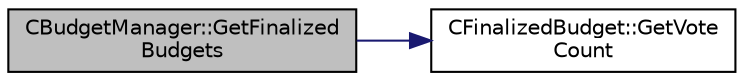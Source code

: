 digraph "CBudgetManager::GetFinalizedBudgets"
{
  edge [fontname="Helvetica",fontsize="10",labelfontname="Helvetica",labelfontsize="10"];
  node [fontname="Helvetica",fontsize="10",shape=record];
  rankdir="LR";
  Node123 [label="CBudgetManager::GetFinalized\lBudgets",height=0.2,width=0.4,color="black", fillcolor="grey75", style="filled", fontcolor="black"];
  Node123 -> Node124 [color="midnightblue",fontsize="10",style="solid",fontname="Helvetica"];
  Node124 [label="CFinalizedBudget::GetVote\lCount",height=0.2,width=0.4,color="black", fillcolor="white", style="filled",URL="$class_c_finalized_budget.html#a6958b394133bceca95b49c25ce337b06"];
}
